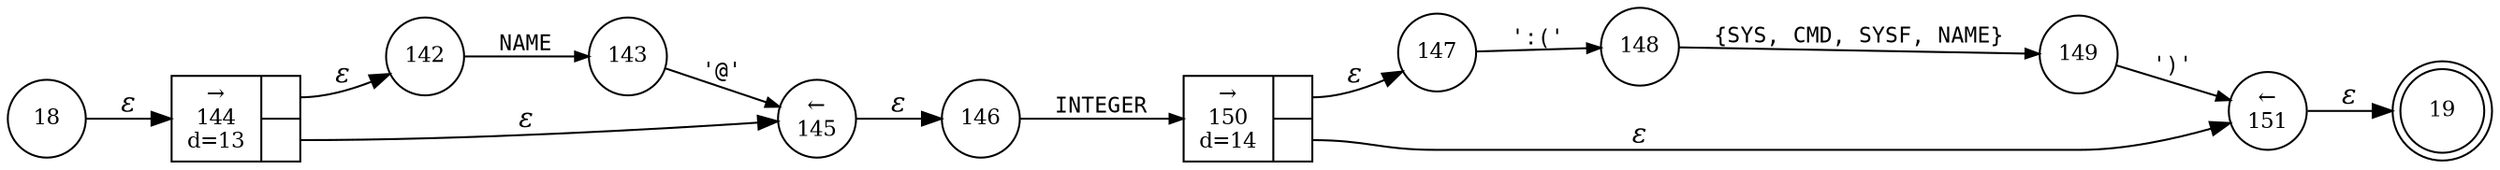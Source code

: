 digraph ATN {
rankdir=LR;
s19[fontsize=11, label="19", shape=doublecircle, fixedsize=true, width=.6];
s144[fontsize=11,label="{&rarr;\n144\nd=13|{<p0>|<p1>}}", shape=record, fixedsize=false, peripheries=1];
s145[fontsize=11,label="&larr;\n145", shape=circle, fixedsize=true, width=.55, peripheries=1];
s18[fontsize=11,label="18", shape=circle, fixedsize=true, width=.55, peripheries=1];
s146[fontsize=11,label="146", shape=circle, fixedsize=true, width=.55, peripheries=1];
s147[fontsize=11,label="147", shape=circle, fixedsize=true, width=.55, peripheries=1];
s148[fontsize=11,label="148", shape=circle, fixedsize=true, width=.55, peripheries=1];
s149[fontsize=11,label="149", shape=circle, fixedsize=true, width=.55, peripheries=1];
s150[fontsize=11,label="{&rarr;\n150\nd=14|{<p0>|<p1>}}", shape=record, fixedsize=false, peripheries=1];
s151[fontsize=11,label="&larr;\n151", shape=circle, fixedsize=true, width=.55, peripheries=1];
s142[fontsize=11,label="142", shape=circle, fixedsize=true, width=.55, peripheries=1];
s143[fontsize=11,label="143", shape=circle, fixedsize=true, width=.55, peripheries=1];
s18 -> s144 [fontname="Times-Italic", label="&epsilon;"];
s144:p0 -> s142 [fontname="Times-Italic", label="&epsilon;"];
s144:p1 -> s145 [fontname="Times-Italic", label="&epsilon;"];
s142 -> s143 [fontsize=11, fontname="Courier", arrowsize=.7, label = "NAME", arrowhead = normal];
s145 -> s146 [fontname="Times-Italic", label="&epsilon;"];
s143 -> s145 [fontsize=11, fontname="Courier", arrowsize=.7, label = "'@'", arrowhead = normal];
s146 -> s150 [fontsize=11, fontname="Courier", arrowsize=.7, label = "INTEGER", arrowhead = normal];
s150:p0 -> s147 [fontname="Times-Italic", label="&epsilon;"];
s150:p1 -> s151 [fontname="Times-Italic", label="&epsilon;"];
s147 -> s148 [fontsize=11, fontname="Courier", arrowsize=.7, label = "':('", arrowhead = normal];
s151 -> s19 [fontname="Times-Italic", label="&epsilon;"];
s148 -> s149 [fontsize=11, fontname="Courier", arrowsize=.7, label = "{SYS, CMD, SYSF, NAME}", arrowhead = normal];
s149 -> s151 [fontsize=11, fontname="Courier", arrowsize=.7, label = "')'", arrowhead = normal];
}